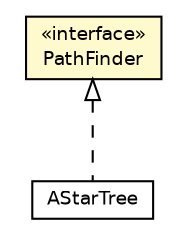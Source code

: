 #!/usr/local/bin/dot
#
# Class diagram 
# Generated by UmlGraph version 4.6 (http://www.spinellis.gr/sw/umlgraph)
#

digraph G {
	edge [fontname="Helvetica",fontsize=10,labelfontname="Helvetica",labelfontsize=10];
	node [fontname="Helvetica",fontsize=10,shape=plaintext];
	// com.googlecode.npuzzle.logic.astar.AStarTree
	c537 [label=<<table border="0" cellborder="1" cellspacing="0" cellpadding="2" port="p" href="./AStarTree.html">
		<tr><td><table border="0" cellspacing="0" cellpadding="1">
			<tr><td> AStarTree </td></tr>
		</table></td></tr>
		</table>>, fontname="Helvetica", fontcolor="black", fontsize=9.0];
	// com.googlecode.npuzzle.logic.astar.PathFinder
	c540 [label=<<table border="0" cellborder="1" cellspacing="0" cellpadding="2" port="p" bgcolor="lemonChiffon" href="./PathFinder.html">
		<tr><td><table border="0" cellspacing="0" cellpadding="1">
			<tr><td> &laquo;interface&raquo; </td></tr>
			<tr><td> PathFinder </td></tr>
		</table></td></tr>
		</table>>, fontname="Helvetica", fontcolor="black", fontsize=9.0];
	//com.googlecode.npuzzle.logic.astar.AStarTree implements com.googlecode.npuzzle.logic.astar.PathFinder
	c540:p -> c537:p [dir=back,arrowtail=empty,style=dashed];
}

